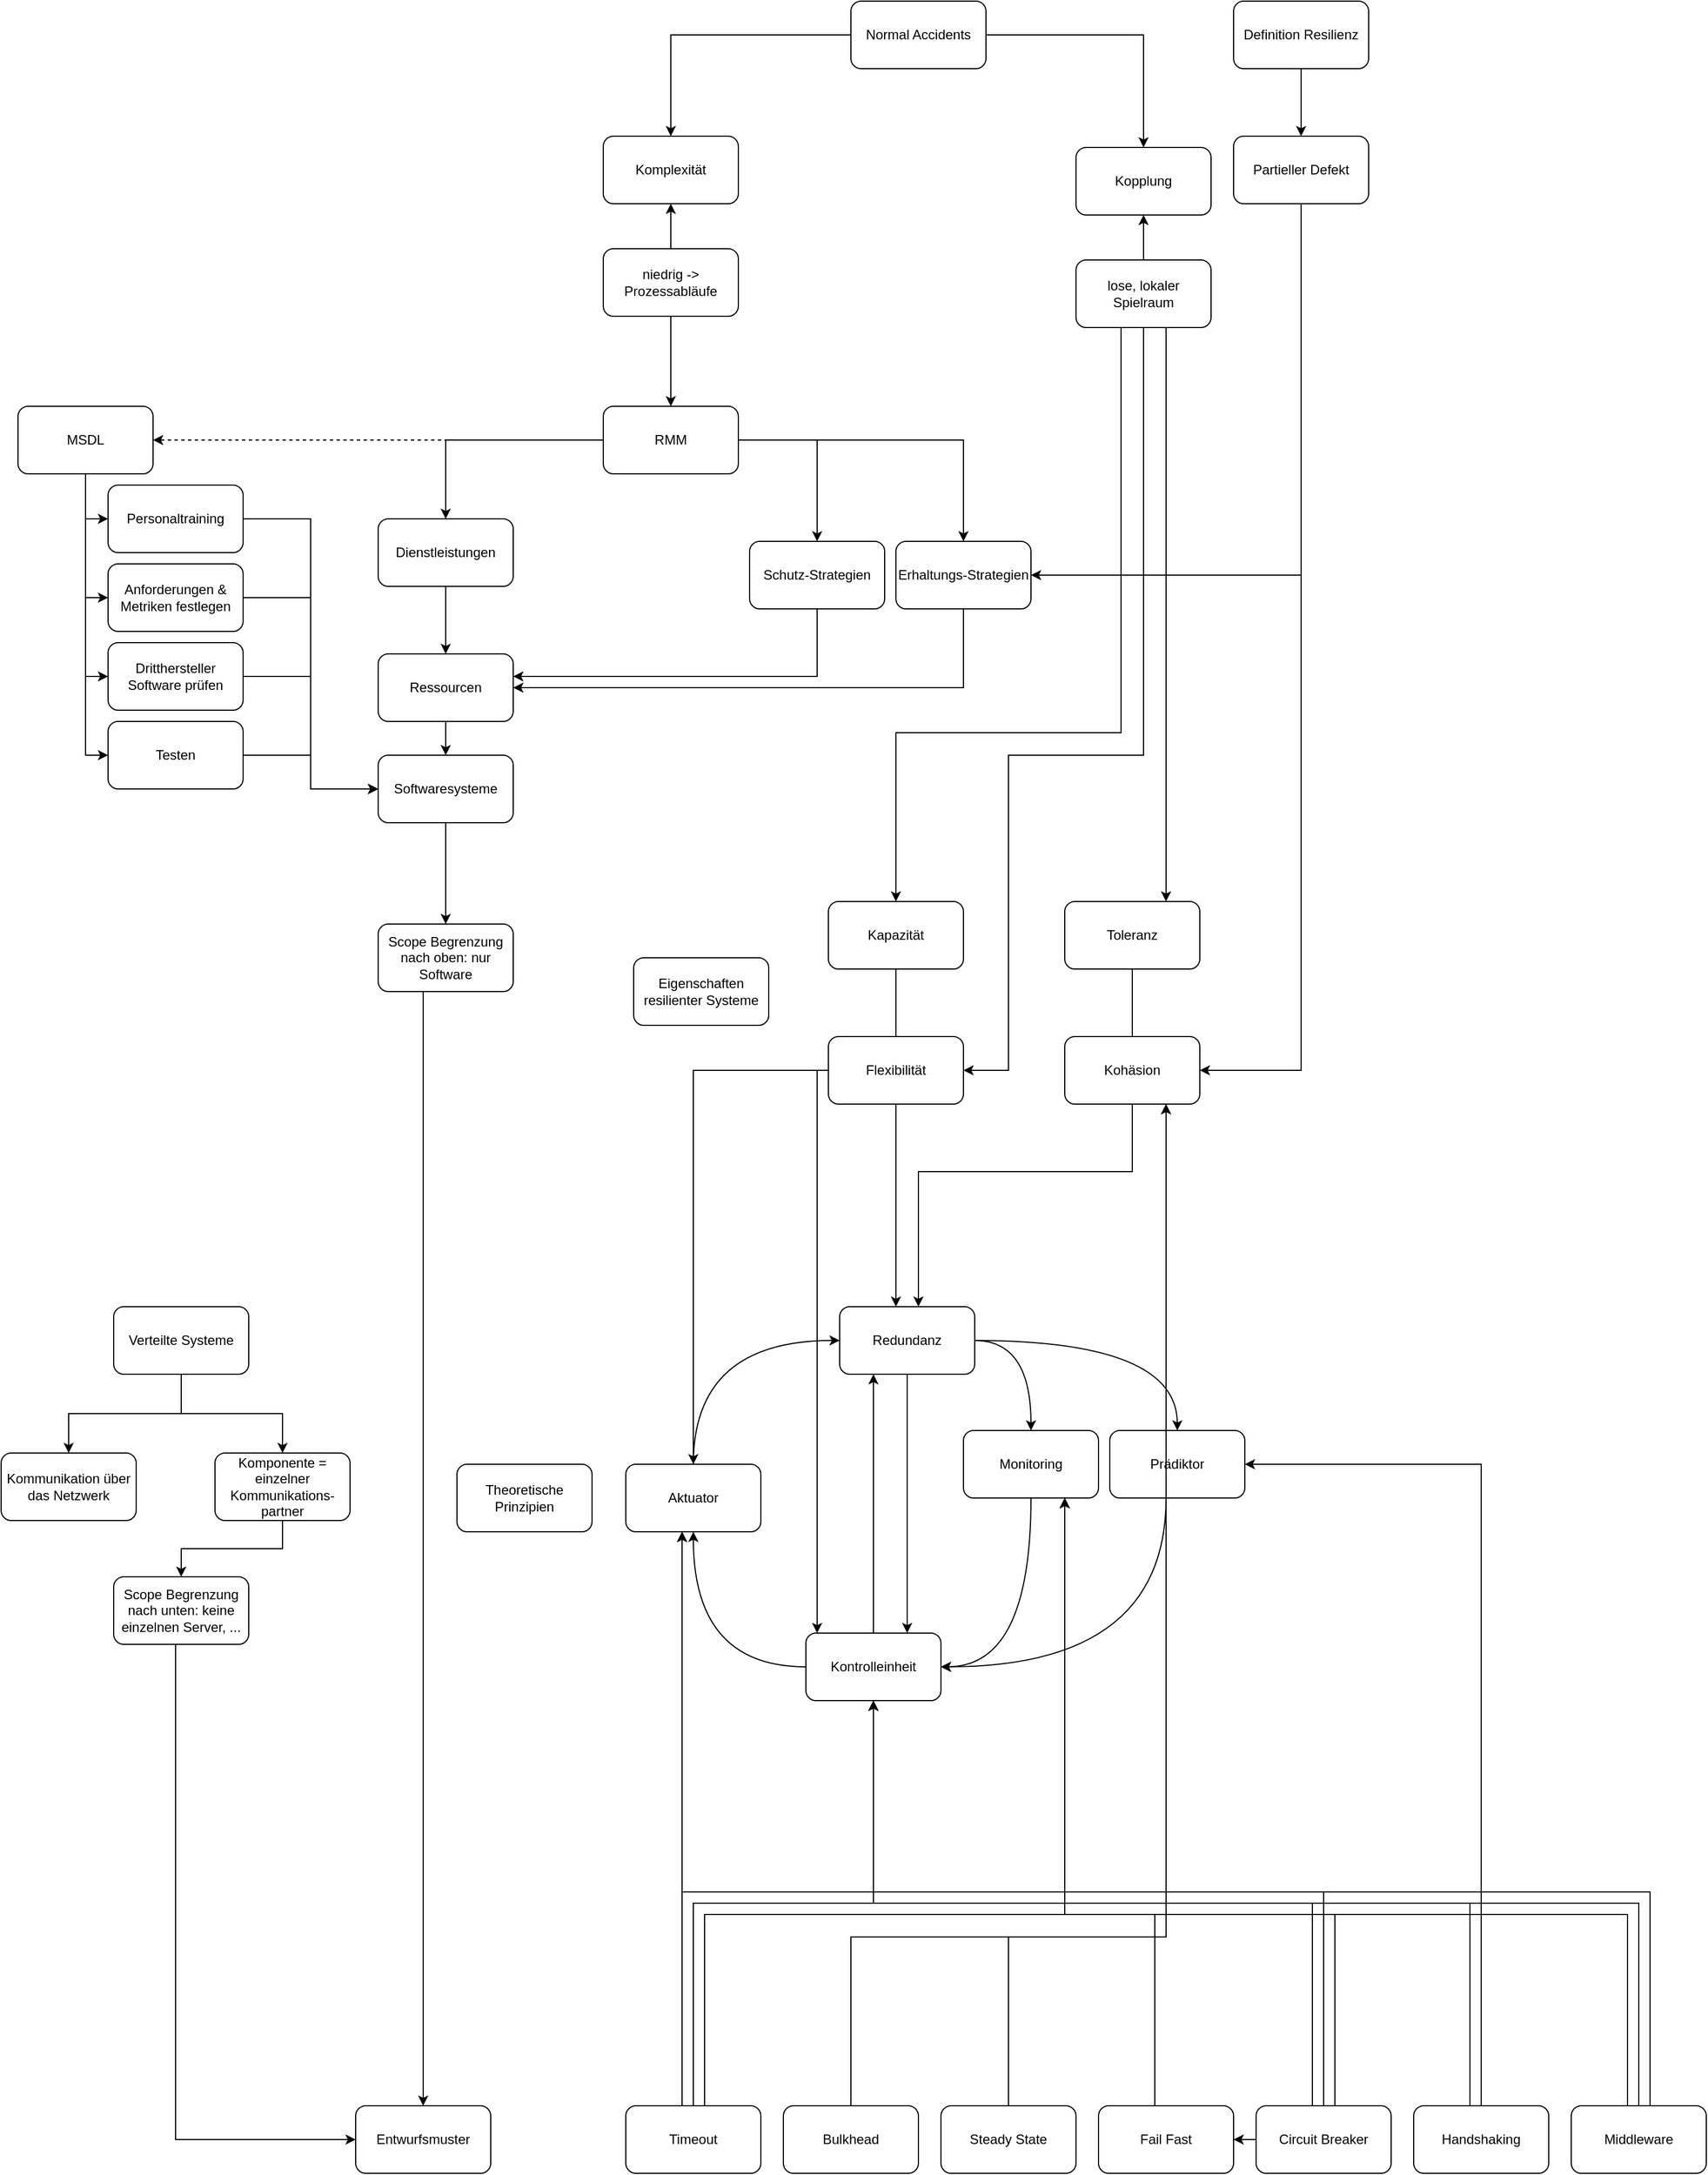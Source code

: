 <mxfile version="20.3.0" type="device"><diagram id="tiil5Mne8m82QeYLxz1C" name="Seite-1"><mxGraphModel dx="3083" dy="2204" grid="1" gridSize="10" guides="1" tooltips="1" connect="1" arrows="1" fold="1" page="1" pageScale="1" pageWidth="827" pageHeight="1169" math="0" shadow="0"><root><mxCell id="0"/><mxCell id="1" parent="0"/><mxCell id="skpT_CBVLvNewWPqFdhK-3" style="edgeStyle=orthogonalEdgeStyle;rounded=0;orthogonalLoop=1;jettySize=auto;html=1;" edge="1" parent="1" source="skpT_CBVLvNewWPqFdhK-1" target="skpT_CBVLvNewWPqFdhK-2"><mxGeometry relative="1" as="geometry"/></mxCell><mxCell id="skpT_CBVLvNewWPqFdhK-1" value="Definition Resilienz" style="rounded=1;whiteSpace=wrap;html=1;" vertex="1" parent="1"><mxGeometry x="60" y="140" width="120" height="60" as="geometry"/></mxCell><mxCell id="skpT_CBVLvNewWPqFdhK-38" style="edgeStyle=orthogonalEdgeStyle;rounded=0;orthogonalLoop=1;jettySize=auto;html=1;" edge="1" parent="1" source="skpT_CBVLvNewWPqFdhK-2" target="skpT_CBVLvNewWPqFdhK-35"><mxGeometry relative="1" as="geometry"><Array as="points"><mxPoint x="120" y="570"/><mxPoint x="120" y="570"/></Array></mxGeometry></mxCell><mxCell id="skpT_CBVLvNewWPqFdhK-67" style="edgeStyle=orthogonalEdgeStyle;rounded=0;orthogonalLoop=1;jettySize=auto;html=1;" edge="1" parent="1" source="skpT_CBVLvNewWPqFdhK-2" target="skpT_CBVLvNewWPqFdhK-59"><mxGeometry relative="1" as="geometry"><Array as="points"><mxPoint x="120" y="1090"/></Array></mxGeometry></mxCell><mxCell id="skpT_CBVLvNewWPqFdhK-2" value="Partieller Defekt" style="rounded=1;whiteSpace=wrap;html=1;" vertex="1" parent="1"><mxGeometry x="60" y="260" width="120" height="60" as="geometry"/></mxCell><mxCell id="skpT_CBVLvNewWPqFdhK-19" style="edgeStyle=orthogonalEdgeStyle;rounded=0;orthogonalLoop=1;jettySize=auto;html=1;" edge="1" parent="1" source="skpT_CBVLvNewWPqFdhK-14" target="skpT_CBVLvNewWPqFdhK-16"><mxGeometry relative="1" as="geometry"/></mxCell><mxCell id="skpT_CBVLvNewWPqFdhK-20" style="edgeStyle=orthogonalEdgeStyle;rounded=0;orthogonalLoop=1;jettySize=auto;html=1;" edge="1" parent="1" source="skpT_CBVLvNewWPqFdhK-14" target="skpT_CBVLvNewWPqFdhK-15"><mxGeometry relative="1" as="geometry"/></mxCell><mxCell id="skpT_CBVLvNewWPqFdhK-14" value="Normal Accidents" style="rounded=1;whiteSpace=wrap;html=1;" vertex="1" parent="1"><mxGeometry x="-280" y="140" width="120" height="60" as="geometry"/></mxCell><mxCell id="skpT_CBVLvNewWPqFdhK-15" value="Komplexität" style="rounded=1;whiteSpace=wrap;html=1;" vertex="1" parent="1"><mxGeometry x="-500" y="260" width="120" height="60" as="geometry"/></mxCell><mxCell id="skpT_CBVLvNewWPqFdhK-16" value="Kopplung" style="rounded=1;whiteSpace=wrap;html=1;" vertex="1" parent="1"><mxGeometry x="-80" y="270" width="120" height="60" as="geometry"/></mxCell><mxCell id="skpT_CBVLvNewWPqFdhK-18" style="edgeStyle=orthogonalEdgeStyle;rounded=0;orthogonalLoop=1;jettySize=auto;html=1;" edge="1" parent="1" source="skpT_CBVLvNewWPqFdhK-17" target="skpT_CBVLvNewWPqFdhK-16"><mxGeometry relative="1" as="geometry"/></mxCell><mxCell id="skpT_CBVLvNewWPqFdhK-64" style="edgeStyle=orthogonalEdgeStyle;rounded=0;orthogonalLoop=1;jettySize=auto;html=1;" edge="1" parent="1" source="skpT_CBVLvNewWPqFdhK-17" target="skpT_CBVLvNewWPqFdhK-56"><mxGeometry relative="1" as="geometry"><Array as="points"><mxPoint x="-40" y="790"/><mxPoint x="-240" y="790"/></Array></mxGeometry></mxCell><mxCell id="skpT_CBVLvNewWPqFdhK-65" style="edgeStyle=orthogonalEdgeStyle;rounded=0;orthogonalLoop=1;jettySize=auto;html=1;exitX=0.5;exitY=1;exitDx=0;exitDy=0;" edge="1" parent="1" source="skpT_CBVLvNewWPqFdhK-17" target="skpT_CBVLvNewWPqFdhK-57"><mxGeometry relative="1" as="geometry"><Array as="points"><mxPoint x="-20" y="810"/><mxPoint x="-140" y="810"/><mxPoint x="-140" y="1090"/></Array></mxGeometry></mxCell><mxCell id="skpT_CBVLvNewWPqFdhK-66" style="edgeStyle=orthogonalEdgeStyle;rounded=0;orthogonalLoop=1;jettySize=auto;html=1;" edge="1" parent="1" source="skpT_CBVLvNewWPqFdhK-17" target="skpT_CBVLvNewWPqFdhK-58"><mxGeometry relative="1" as="geometry"><Array as="points"><mxPoint y="680"/><mxPoint y="680"/></Array></mxGeometry></mxCell><mxCell id="skpT_CBVLvNewWPqFdhK-17" value="lose, lokaler Spielraum" style="rounded=1;whiteSpace=wrap;html=1;" vertex="1" parent="1"><mxGeometry x="-80" y="370" width="120" height="60" as="geometry"/></mxCell><mxCell id="skpT_CBVLvNewWPqFdhK-22" style="edgeStyle=orthogonalEdgeStyle;rounded=0;orthogonalLoop=1;jettySize=auto;html=1;" edge="1" parent="1" source="skpT_CBVLvNewWPqFdhK-21" target="skpT_CBVLvNewWPqFdhK-15"><mxGeometry relative="1" as="geometry"/></mxCell><mxCell id="skpT_CBVLvNewWPqFdhK-25" style="edgeStyle=orthogonalEdgeStyle;rounded=0;orthogonalLoop=1;jettySize=auto;html=1;" edge="1" parent="1" source="skpT_CBVLvNewWPqFdhK-21" target="skpT_CBVLvNewWPqFdhK-24"><mxGeometry relative="1" as="geometry"><Array as="points"><mxPoint x="-440" y="510"/><mxPoint x="-440" y="510"/></Array></mxGeometry></mxCell><mxCell id="skpT_CBVLvNewWPqFdhK-21" value="niedrig -&amp;gt; Prozessabläufe" style="rounded=1;whiteSpace=wrap;html=1;" vertex="1" parent="1"><mxGeometry x="-500" y="360" width="120" height="60" as="geometry"/></mxCell><mxCell id="skpT_CBVLvNewWPqFdhK-31" style="edgeStyle=orthogonalEdgeStyle;rounded=0;orthogonalLoop=1;jettySize=auto;html=1;" edge="1" parent="1" source="skpT_CBVLvNewWPqFdhK-24" target="skpT_CBVLvNewWPqFdhK-26"><mxGeometry relative="1" as="geometry"/></mxCell><mxCell id="skpT_CBVLvNewWPqFdhK-33" style="edgeStyle=orthogonalEdgeStyle;rounded=0;orthogonalLoop=1;jettySize=auto;html=1;" edge="1" parent="1" source="skpT_CBVLvNewWPqFdhK-24" target="skpT_CBVLvNewWPqFdhK-32"><mxGeometry relative="1" as="geometry"/></mxCell><mxCell id="skpT_CBVLvNewWPqFdhK-36" style="edgeStyle=orthogonalEdgeStyle;rounded=0;orthogonalLoop=1;jettySize=auto;html=1;" edge="1" parent="1" source="skpT_CBVLvNewWPqFdhK-24" target="skpT_CBVLvNewWPqFdhK-35"><mxGeometry relative="1" as="geometry"/></mxCell><mxCell id="skpT_CBVLvNewWPqFdhK-40" style="edgeStyle=orthogonalEdgeStyle;rounded=0;orthogonalLoop=1;jettySize=auto;html=1;dashed=1;" edge="1" parent="1" source="skpT_CBVLvNewWPqFdhK-24" target="skpT_CBVLvNewWPqFdhK-39"><mxGeometry relative="1" as="geometry"/></mxCell><mxCell id="skpT_CBVLvNewWPqFdhK-24" value="RMM" style="rounded=1;whiteSpace=wrap;html=1;" vertex="1" parent="1"><mxGeometry x="-500" y="500" width="120" height="60" as="geometry"/></mxCell><mxCell id="skpT_CBVLvNewWPqFdhK-29" style="edgeStyle=orthogonalEdgeStyle;rounded=0;orthogonalLoop=1;jettySize=auto;html=1;" edge="1" parent="1" source="skpT_CBVLvNewWPqFdhK-26" target="skpT_CBVLvNewWPqFdhK-27"><mxGeometry relative="1" as="geometry"/></mxCell><mxCell id="skpT_CBVLvNewWPqFdhK-26" value="Dienstleistungen" style="rounded=1;whiteSpace=wrap;html=1;" vertex="1" parent="1"><mxGeometry x="-700" y="600" width="120" height="60" as="geometry"/></mxCell><mxCell id="skpT_CBVLvNewWPqFdhK-54" style="edgeStyle=orthogonalEdgeStyle;rounded=0;orthogonalLoop=1;jettySize=auto;html=1;" edge="1" parent="1" source="skpT_CBVLvNewWPqFdhK-27" target="skpT_CBVLvNewWPqFdhK-30"><mxGeometry relative="1" as="geometry"><Array as="points"><mxPoint x="-640" y="790"/><mxPoint x="-640" y="790"/></Array></mxGeometry></mxCell><mxCell id="skpT_CBVLvNewWPqFdhK-27" value="Ressourcen" style="rounded=1;whiteSpace=wrap;html=1;" vertex="1" parent="1"><mxGeometry x="-700" y="720" width="120" height="60" as="geometry"/></mxCell><mxCell id="skpT_CBVLvNewWPqFdhK-90" style="edgeStyle=orthogonalEdgeStyle;rounded=0;orthogonalLoop=1;jettySize=auto;html=1;" edge="1" parent="1" source="skpT_CBVLvNewWPqFdhK-30" target="skpT_CBVLvNewWPqFdhK-89"><mxGeometry relative="1" as="geometry"/></mxCell><mxCell id="skpT_CBVLvNewWPqFdhK-30" value="Softwaresysteme" style="rounded=1;whiteSpace=wrap;html=1;" vertex="1" parent="1"><mxGeometry x="-700" y="810" width="120" height="60" as="geometry"/></mxCell><mxCell id="skpT_CBVLvNewWPqFdhK-34" style="edgeStyle=orthogonalEdgeStyle;rounded=0;orthogonalLoop=1;jettySize=auto;html=1;exitX=0.5;exitY=1;exitDx=0;exitDy=0;" edge="1" parent="1" source="skpT_CBVLvNewWPqFdhK-32" target="skpT_CBVLvNewWPqFdhK-27"><mxGeometry relative="1" as="geometry"><Array as="points"><mxPoint x="-310" y="740"/></Array></mxGeometry></mxCell><mxCell id="skpT_CBVLvNewWPqFdhK-32" value="Schutz-Strategien" style="rounded=1;whiteSpace=wrap;html=1;" vertex="1" parent="1"><mxGeometry x="-370" y="620" width="120" height="60" as="geometry"/></mxCell><mxCell id="skpT_CBVLvNewWPqFdhK-37" style="edgeStyle=orthogonalEdgeStyle;rounded=0;orthogonalLoop=1;jettySize=auto;html=1;exitX=0.5;exitY=1;exitDx=0;exitDy=0;" edge="1" parent="1" source="skpT_CBVLvNewWPqFdhK-35" target="skpT_CBVLvNewWPqFdhK-27"><mxGeometry relative="1" as="geometry"><Array as="points"><mxPoint x="-180" y="750"/></Array></mxGeometry></mxCell><mxCell id="skpT_CBVLvNewWPqFdhK-35" value="Erhaltungs-Strategien" style="rounded=1;whiteSpace=wrap;html=1;" vertex="1" parent="1"><mxGeometry x="-240" y="620" width="120" height="60" as="geometry"/></mxCell><mxCell id="skpT_CBVLvNewWPqFdhK-42" style="edgeStyle=orthogonalEdgeStyle;rounded=0;orthogonalLoop=1;jettySize=auto;html=1;entryX=0;entryY=0.5;entryDx=0;entryDy=0;" edge="1" parent="1" source="skpT_CBVLvNewWPqFdhK-39" target="skpT_CBVLvNewWPqFdhK-41"><mxGeometry relative="1" as="geometry"/></mxCell><mxCell id="skpT_CBVLvNewWPqFdhK-44" style="edgeStyle=orthogonalEdgeStyle;rounded=0;orthogonalLoop=1;jettySize=auto;html=1;entryX=0;entryY=0.5;entryDx=0;entryDy=0;" edge="1" parent="1" source="skpT_CBVLvNewWPqFdhK-39" target="skpT_CBVLvNewWPqFdhK-43"><mxGeometry relative="1" as="geometry"/></mxCell><mxCell id="skpT_CBVLvNewWPqFdhK-46" style="edgeStyle=orthogonalEdgeStyle;rounded=0;orthogonalLoop=1;jettySize=auto;html=1;entryX=0;entryY=0.5;entryDx=0;entryDy=0;" edge="1" parent="1" source="skpT_CBVLvNewWPqFdhK-39" target="skpT_CBVLvNewWPqFdhK-45"><mxGeometry relative="1" as="geometry"/></mxCell><mxCell id="skpT_CBVLvNewWPqFdhK-48" style="edgeStyle=orthogonalEdgeStyle;rounded=0;orthogonalLoop=1;jettySize=auto;html=1;entryX=0;entryY=0.5;entryDx=0;entryDy=0;" edge="1" parent="1" source="skpT_CBVLvNewWPqFdhK-39" target="skpT_CBVLvNewWPqFdhK-47"><mxGeometry relative="1" as="geometry"/></mxCell><mxCell id="skpT_CBVLvNewWPqFdhK-39" value="MSDL" style="rounded=1;whiteSpace=wrap;html=1;" vertex="1" parent="1"><mxGeometry x="-1020" y="500" width="120" height="60" as="geometry"/></mxCell><mxCell id="skpT_CBVLvNewWPqFdhK-49" style="edgeStyle=orthogonalEdgeStyle;rounded=0;orthogonalLoop=1;jettySize=auto;html=1;entryX=0;entryY=0.5;entryDx=0;entryDy=0;" edge="1" parent="1" source="skpT_CBVLvNewWPqFdhK-41" target="skpT_CBVLvNewWPqFdhK-30"><mxGeometry relative="1" as="geometry"/></mxCell><mxCell id="skpT_CBVLvNewWPqFdhK-41" value="Personaltraining" style="rounded=1;whiteSpace=wrap;html=1;" vertex="1" parent="1"><mxGeometry x="-940" y="570" width="120" height="60" as="geometry"/></mxCell><mxCell id="skpT_CBVLvNewWPqFdhK-50" style="edgeStyle=orthogonalEdgeStyle;rounded=0;orthogonalLoop=1;jettySize=auto;html=1;entryX=0;entryY=0.5;entryDx=0;entryDy=0;" edge="1" parent="1" source="skpT_CBVLvNewWPqFdhK-43" target="skpT_CBVLvNewWPqFdhK-30"><mxGeometry relative="1" as="geometry"><mxPoint x="-680" y="790" as="targetPoint"/></mxGeometry></mxCell><mxCell id="skpT_CBVLvNewWPqFdhK-43" value="Anforderungen &amp;amp; Metriken festlegen" style="rounded=1;whiteSpace=wrap;html=1;" vertex="1" parent="1"><mxGeometry x="-940" y="640" width="120" height="60" as="geometry"/></mxCell><mxCell id="skpT_CBVLvNewWPqFdhK-51" style="edgeStyle=orthogonalEdgeStyle;rounded=0;orthogonalLoop=1;jettySize=auto;html=1;entryX=0;entryY=0.5;entryDx=0;entryDy=0;" edge="1" parent="1" source="skpT_CBVLvNewWPqFdhK-45" target="skpT_CBVLvNewWPqFdhK-30"><mxGeometry relative="1" as="geometry"><mxPoint x="-680" y="790" as="targetPoint"/></mxGeometry></mxCell><mxCell id="skpT_CBVLvNewWPqFdhK-45" value="Dritthersteller Software prüfen" style="rounded=1;whiteSpace=wrap;html=1;" vertex="1" parent="1"><mxGeometry x="-940" y="710" width="120" height="60" as="geometry"/></mxCell><mxCell id="skpT_CBVLvNewWPqFdhK-52" style="edgeStyle=orthogonalEdgeStyle;rounded=0;orthogonalLoop=1;jettySize=auto;html=1;entryX=0;entryY=0.5;entryDx=0;entryDy=0;" edge="1" parent="1" source="skpT_CBVLvNewWPqFdhK-47" target="skpT_CBVLvNewWPqFdhK-30"><mxGeometry relative="1" as="geometry"/></mxCell><mxCell id="skpT_CBVLvNewWPqFdhK-47" value="Testen" style="rounded=1;whiteSpace=wrap;html=1;" vertex="1" parent="1"><mxGeometry x="-940" y="780" width="120" height="60" as="geometry"/></mxCell><mxCell id="skpT_CBVLvNewWPqFdhK-55" value="Eigenschaften resilienter Systeme" style="rounded=1;whiteSpace=wrap;html=1;" vertex="1" parent="1"><mxGeometry x="-473" y="990" width="120" height="60" as="geometry"/></mxCell><mxCell id="skpT_CBVLvNewWPqFdhK-70" style="edgeStyle=orthogonalEdgeStyle;rounded=0;orthogonalLoop=1;jettySize=auto;html=1;" edge="1" parent="1" source="skpT_CBVLvNewWPqFdhK-56" target="skpT_CBVLvNewWPqFdhK-69"><mxGeometry relative="1" as="geometry"><Array as="points"><mxPoint x="-240" y="1220"/><mxPoint x="-240" y="1220"/></Array></mxGeometry></mxCell><mxCell id="skpT_CBVLvNewWPqFdhK-56" value="Kapazität" style="rounded=1;whiteSpace=wrap;html=1;" vertex="1" parent="1"><mxGeometry x="-300" y="940" width="120" height="60" as="geometry"/></mxCell><mxCell id="skpT_CBVLvNewWPqFdhK-82" style="edgeStyle=orthogonalEdgeStyle;rounded=0;orthogonalLoop=1;jettySize=auto;html=1;" edge="1" parent="1" source="skpT_CBVLvNewWPqFdhK-57" target="skpT_CBVLvNewWPqFdhK-74"><mxGeometry relative="1" as="geometry"><Array as="points"><mxPoint x="-310" y="1090"/></Array></mxGeometry></mxCell><mxCell id="skpT_CBVLvNewWPqFdhK-83" style="edgeStyle=orthogonalEdgeStyle;rounded=0;orthogonalLoop=1;jettySize=auto;html=1;" edge="1" parent="1" source="skpT_CBVLvNewWPqFdhK-57" target="skpT_CBVLvNewWPqFdhK-75"><mxGeometry relative="1" as="geometry"/></mxCell><mxCell id="skpT_CBVLvNewWPqFdhK-57" value="Flexibilität" style="rounded=1;whiteSpace=wrap;html=1;" vertex="1" parent="1"><mxGeometry x="-300" y="1060" width="120" height="60" as="geometry"/></mxCell><mxCell id="skpT_CBVLvNewWPqFdhK-71" style="edgeStyle=orthogonalEdgeStyle;rounded=0;orthogonalLoop=1;jettySize=auto;html=1;" edge="1" parent="1" source="skpT_CBVLvNewWPqFdhK-58" target="skpT_CBVLvNewWPqFdhK-69"><mxGeometry relative="1" as="geometry"><Array as="points"><mxPoint x="-30" y="1180"/><mxPoint x="-220" y="1180"/></Array></mxGeometry></mxCell><mxCell id="skpT_CBVLvNewWPqFdhK-58" value="Toleranz" style="rounded=1;whiteSpace=wrap;html=1;" vertex="1" parent="1"><mxGeometry x="-90" y="940" width="120" height="60" as="geometry"/></mxCell><mxCell id="skpT_CBVLvNewWPqFdhK-59" value="Kohäsion" style="rounded=1;whiteSpace=wrap;html=1;" vertex="1" parent="1"><mxGeometry x="-90" y="1060" width="120" height="60" as="geometry"/></mxCell><mxCell id="skpT_CBVLvNewWPqFdhK-68" value="Theoretische Prinzipien" style="rounded=1;whiteSpace=wrap;html=1;" vertex="1" parent="1"><mxGeometry x="-630" y="1440" width="120" height="60" as="geometry"/></mxCell><mxCell id="skpT_CBVLvNewWPqFdhK-76" style="edgeStyle=orthogonalEdgeStyle;rounded=0;orthogonalLoop=1;jettySize=auto;html=1;curved=1;" edge="1" parent="1" source="skpT_CBVLvNewWPqFdhK-69" target="skpT_CBVLvNewWPqFdhK-74"><mxGeometry relative="1" as="geometry"><Array as="points"><mxPoint x="-230" y="1470"/><mxPoint x="-230" y="1470"/></Array></mxGeometry></mxCell><mxCell id="skpT_CBVLvNewWPqFdhK-119" style="edgeStyle=orthogonalEdgeStyle;rounded=0;orthogonalLoop=1;jettySize=auto;html=1;curved=1;" edge="1" parent="1" source="skpT_CBVLvNewWPqFdhK-69" target="skpT_CBVLvNewWPqFdhK-72"><mxGeometry relative="1" as="geometry"><Array as="points"><mxPoint x="-120" y="1330"/></Array></mxGeometry></mxCell><mxCell id="skpT_CBVLvNewWPqFdhK-120" style="edgeStyle=orthogonalEdgeStyle;curved=1;rounded=0;orthogonalLoop=1;jettySize=auto;html=1;" edge="1" parent="1" source="skpT_CBVLvNewWPqFdhK-69" target="skpT_CBVLvNewWPqFdhK-73"><mxGeometry relative="1" as="geometry"><Array as="points"><mxPoint x="10" y="1330"/></Array></mxGeometry></mxCell><mxCell id="skpT_CBVLvNewWPqFdhK-69" value="Redundanz" style="rounded=1;whiteSpace=wrap;html=1;" vertex="1" parent="1"><mxGeometry x="-290" y="1300" width="120" height="60" as="geometry"/></mxCell><mxCell id="skpT_CBVLvNewWPqFdhK-77" style="edgeStyle=orthogonalEdgeStyle;rounded=0;orthogonalLoop=1;jettySize=auto;html=1;curved=1;exitX=0.5;exitY=1;exitDx=0;exitDy=0;" edge="1" parent="1" source="skpT_CBVLvNewWPqFdhK-72" target="skpT_CBVLvNewWPqFdhK-74"><mxGeometry relative="1" as="geometry"><mxPoint x="-70" y="1440" as="targetPoint"/><Array as="points"><mxPoint x="-120" y="1620"/></Array></mxGeometry></mxCell><mxCell id="skpT_CBVLvNewWPqFdhK-72" value="Monitoring" style="rounded=1;whiteSpace=wrap;html=1;" vertex="1" parent="1"><mxGeometry x="-180" y="1410" width="120" height="60" as="geometry"/></mxCell><mxCell id="skpT_CBVLvNewWPqFdhK-78" style="edgeStyle=orthogonalEdgeStyle;rounded=0;orthogonalLoop=1;jettySize=auto;html=1;curved=1;entryX=1;entryY=0.5;entryDx=0;entryDy=0;" edge="1" parent="1" source="skpT_CBVLvNewWPqFdhK-73" target="skpT_CBVLvNewWPqFdhK-74"><mxGeometry relative="1" as="geometry"><Array as="points"><mxPoint y="1620"/></Array></mxGeometry></mxCell><mxCell id="skpT_CBVLvNewWPqFdhK-73" value="Prädiktor" style="rounded=1;whiteSpace=wrap;html=1;" vertex="1" parent="1"><mxGeometry x="-50" y="1410" width="120" height="60" as="geometry"/></mxCell><mxCell id="skpT_CBVLvNewWPqFdhK-79" style="edgeStyle=orthogonalEdgeStyle;rounded=0;orthogonalLoop=1;jettySize=auto;html=1;curved=1;entryX=0.5;entryY=1;entryDx=0;entryDy=0;exitX=0;exitY=0.5;exitDx=0;exitDy=0;" edge="1" parent="1" source="skpT_CBVLvNewWPqFdhK-74" target="skpT_CBVLvNewWPqFdhK-75"><mxGeometry relative="1" as="geometry"/></mxCell><mxCell id="skpT_CBVLvNewWPqFdhK-121" style="edgeStyle=orthogonalEdgeStyle;curved=1;rounded=0;orthogonalLoop=1;jettySize=auto;html=1;" edge="1" parent="1" source="skpT_CBVLvNewWPqFdhK-74" target="skpT_CBVLvNewWPqFdhK-69"><mxGeometry relative="1" as="geometry"><Array as="points"><mxPoint x="-260" y="1420"/><mxPoint x="-260" y="1420"/></Array></mxGeometry></mxCell><mxCell id="skpT_CBVLvNewWPqFdhK-74" value="Kontrolleinheit" style="rounded=1;whiteSpace=wrap;html=1;" vertex="1" parent="1"><mxGeometry x="-320" y="1590" width="120" height="60" as="geometry"/></mxCell><mxCell id="skpT_CBVLvNewWPqFdhK-80" style="edgeStyle=orthogonalEdgeStyle;rounded=0;orthogonalLoop=1;jettySize=auto;html=1;curved=1;entryX=0;entryY=0.5;entryDx=0;entryDy=0;exitX=0.5;exitY=0;exitDx=0;exitDy=0;" edge="1" parent="1" source="skpT_CBVLvNewWPqFdhK-75" target="skpT_CBVLvNewWPqFdhK-69"><mxGeometry relative="1" as="geometry"><Array as="points"><mxPoint x="-420" y="1330"/></Array></mxGeometry></mxCell><mxCell id="skpT_CBVLvNewWPqFdhK-75" value="Aktuator" style="rounded=1;whiteSpace=wrap;html=1;" vertex="1" parent="1"><mxGeometry x="-480" y="1440" width="120" height="60" as="geometry"/></mxCell><mxCell id="skpT_CBVLvNewWPqFdhK-86" style="edgeStyle=orthogonalEdgeStyle;rounded=0;orthogonalLoop=1;jettySize=auto;html=1;" edge="1" parent="1" source="skpT_CBVLvNewWPqFdhK-84" target="skpT_CBVLvNewWPqFdhK-85"><mxGeometry relative="1" as="geometry"/></mxCell><mxCell id="skpT_CBVLvNewWPqFdhK-88" style="edgeStyle=orthogonalEdgeStyle;rounded=0;orthogonalLoop=1;jettySize=auto;html=1;" edge="1" parent="1" source="skpT_CBVLvNewWPqFdhK-84" target="skpT_CBVLvNewWPqFdhK-87"><mxGeometry relative="1" as="geometry"/></mxCell><mxCell id="skpT_CBVLvNewWPqFdhK-84" value="Verteilte Systeme" style="rounded=1;whiteSpace=wrap;html=1;" vertex="1" parent="1"><mxGeometry x="-935" y="1300" width="120" height="60" as="geometry"/></mxCell><mxCell id="skpT_CBVLvNewWPqFdhK-85" value="Kommunikation über das Netzwerk" style="rounded=1;whiteSpace=wrap;html=1;" vertex="1" parent="1"><mxGeometry x="-1035" y="1430" width="120" height="60" as="geometry"/></mxCell><mxCell id="skpT_CBVLvNewWPqFdhK-92" style="edgeStyle=orthogonalEdgeStyle;rounded=0;orthogonalLoop=1;jettySize=auto;html=1;" edge="1" parent="1" source="skpT_CBVLvNewWPqFdhK-87" target="skpT_CBVLvNewWPqFdhK-91"><mxGeometry relative="1" as="geometry"/></mxCell><mxCell id="skpT_CBVLvNewWPqFdhK-87" value="Komponente = einzelner Kommunikations-partner" style="rounded=1;whiteSpace=wrap;html=1;" vertex="1" parent="1"><mxGeometry x="-845" y="1430" width="120" height="60" as="geometry"/></mxCell><mxCell id="skpT_CBVLvNewWPqFdhK-117" style="edgeStyle=orthogonalEdgeStyle;rounded=0;orthogonalLoop=1;jettySize=auto;html=1;" edge="1" parent="1" source="skpT_CBVLvNewWPqFdhK-89" target="skpT_CBVLvNewWPqFdhK-93"><mxGeometry relative="1" as="geometry"><Array as="points"><mxPoint x="-660" y="1270"/><mxPoint x="-660" y="1270"/></Array></mxGeometry></mxCell><mxCell id="skpT_CBVLvNewWPqFdhK-89" value="Scope Begrenzung nach oben: nur Software" style="rounded=1;whiteSpace=wrap;html=1;" vertex="1" parent="1"><mxGeometry x="-700" y="960" width="120" height="60" as="geometry"/></mxCell><mxCell id="skpT_CBVLvNewWPqFdhK-118" style="edgeStyle=orthogonalEdgeStyle;rounded=0;orthogonalLoop=1;jettySize=auto;html=1;" edge="1" parent="1" source="skpT_CBVLvNewWPqFdhK-91" target="skpT_CBVLvNewWPqFdhK-93"><mxGeometry relative="1" as="geometry"><Array as="points"><mxPoint x="-880" y="2040"/></Array></mxGeometry></mxCell><mxCell id="skpT_CBVLvNewWPqFdhK-91" value="Scope Begrenzung nach unten: keine einzelnen Server, ..." style="rounded=1;whiteSpace=wrap;html=1;" vertex="1" parent="1"><mxGeometry x="-935" y="1540" width="120" height="60" as="geometry"/></mxCell><mxCell id="skpT_CBVLvNewWPqFdhK-93" value="Entwurfsmuster" style="rounded=1;whiteSpace=wrap;html=1;" vertex="1" parent="1"><mxGeometry x="-720" y="2010" width="120" height="60" as="geometry"/></mxCell><mxCell id="skpT_CBVLvNewWPqFdhK-95" style="edgeStyle=orthogonalEdgeStyle;rounded=0;orthogonalLoop=1;jettySize=auto;html=1;" edge="1" parent="1" source="skpT_CBVLvNewWPqFdhK-94" target="skpT_CBVLvNewWPqFdhK-74"><mxGeometry relative="1" as="geometry"><Array as="points"><mxPoint x="-420" y="1830"/><mxPoint x="-260" y="1830"/></Array></mxGeometry></mxCell><mxCell id="skpT_CBVLvNewWPqFdhK-96" style="edgeStyle=orthogonalEdgeStyle;rounded=0;orthogonalLoop=1;jettySize=auto;html=1;" edge="1" parent="1" source="skpT_CBVLvNewWPqFdhK-94" target="skpT_CBVLvNewWPqFdhK-75"><mxGeometry relative="1" as="geometry"><Array as="points"><mxPoint x="-430" y="1760"/><mxPoint x="-430" y="1760"/></Array></mxGeometry></mxCell><mxCell id="skpT_CBVLvNewWPqFdhK-97" style="edgeStyle=orthogonalEdgeStyle;rounded=0;orthogonalLoop=1;jettySize=auto;html=1;" edge="1" parent="1" source="skpT_CBVLvNewWPqFdhK-94" target="skpT_CBVLvNewWPqFdhK-72"><mxGeometry relative="1" as="geometry"><Array as="points"><mxPoint x="-410" y="1840"/><mxPoint x="-90" y="1840"/></Array></mxGeometry></mxCell><mxCell id="skpT_CBVLvNewWPqFdhK-94" value="Timeout" style="rounded=1;whiteSpace=wrap;html=1;" vertex="1" parent="1"><mxGeometry x="-480" y="2010" width="120" height="60" as="geometry"/></mxCell><mxCell id="skpT_CBVLvNewWPqFdhK-99" style="edgeStyle=orthogonalEdgeStyle;rounded=0;orthogonalLoop=1;jettySize=auto;html=1;entryX=0.75;entryY=1;entryDx=0;entryDy=0;" edge="1" parent="1" source="skpT_CBVLvNewWPqFdhK-98" target="skpT_CBVLvNewWPqFdhK-59"><mxGeometry relative="1" as="geometry"><Array as="points"><mxPoint x="-280" y="1860"/><mxPoint y="1860"/></Array></mxGeometry></mxCell><mxCell id="skpT_CBVLvNewWPqFdhK-98" value="Bulkhead" style="rounded=1;whiteSpace=wrap;html=1;" vertex="1" parent="1"><mxGeometry x="-340" y="2010" width="120" height="60" as="geometry"/></mxCell><mxCell id="skpT_CBVLvNewWPqFdhK-101" style="edgeStyle=orthogonalEdgeStyle;rounded=0;orthogonalLoop=1;jettySize=auto;html=1;" edge="1" parent="1" source="skpT_CBVLvNewWPqFdhK-100"><mxGeometry relative="1" as="geometry"><mxPoint y="1120" as="targetPoint"/><Array as="points"><mxPoint x="-140" y="1860"/><mxPoint y="1860"/></Array></mxGeometry></mxCell><mxCell id="skpT_CBVLvNewWPqFdhK-100" value="Steady State" style="rounded=1;whiteSpace=wrap;html=1;" vertex="1" parent="1"><mxGeometry x="-200" y="2010" width="120" height="60" as="geometry"/></mxCell><mxCell id="skpT_CBVLvNewWPqFdhK-103" style="edgeStyle=orthogonalEdgeStyle;rounded=0;orthogonalLoop=1;jettySize=auto;html=1;" edge="1" parent="1" source="skpT_CBVLvNewWPqFdhK-102" target="skpT_CBVLvNewWPqFdhK-72"><mxGeometry relative="1" as="geometry"><Array as="points"><mxPoint x="-10" y="1840"/><mxPoint x="-90" y="1840"/></Array></mxGeometry></mxCell><mxCell id="skpT_CBVLvNewWPqFdhK-102" value="Fail Fast" style="rounded=1;whiteSpace=wrap;html=1;" vertex="1" parent="1"><mxGeometry x="-60" y="2010" width="120" height="60" as="geometry"/></mxCell><mxCell id="skpT_CBVLvNewWPqFdhK-105" style="edgeStyle=orthogonalEdgeStyle;rounded=0;orthogonalLoop=1;jettySize=auto;html=1;" edge="1" parent="1" source="skpT_CBVLvNewWPqFdhK-104" target="skpT_CBVLvNewWPqFdhK-74"><mxGeometry relative="1" as="geometry"><Array as="points"><mxPoint x="130" y="1830"/><mxPoint x="-260" y="1830"/></Array></mxGeometry></mxCell><mxCell id="skpT_CBVLvNewWPqFdhK-106" style="edgeStyle=orthogonalEdgeStyle;rounded=0;orthogonalLoop=1;jettySize=auto;html=1;" edge="1" parent="1" source="skpT_CBVLvNewWPqFdhK-104" target="skpT_CBVLvNewWPqFdhK-75"><mxGeometry relative="1" as="geometry"><Array as="points"><mxPoint x="140" y="1820"/><mxPoint x="-430" y="1820"/></Array></mxGeometry></mxCell><mxCell id="skpT_CBVLvNewWPqFdhK-107" style="edgeStyle=orthogonalEdgeStyle;rounded=0;orthogonalLoop=1;jettySize=auto;html=1;" edge="1" parent="1" source="skpT_CBVLvNewWPqFdhK-104" target="skpT_CBVLvNewWPqFdhK-72"><mxGeometry relative="1" as="geometry"><Array as="points"><mxPoint x="150" y="1840"/><mxPoint x="-90" y="1840"/></Array></mxGeometry></mxCell><mxCell id="skpT_CBVLvNewWPqFdhK-108" style="edgeStyle=orthogonalEdgeStyle;rounded=0;orthogonalLoop=1;jettySize=auto;html=1;" edge="1" parent="1" source="skpT_CBVLvNewWPqFdhK-104" target="skpT_CBVLvNewWPqFdhK-102"><mxGeometry relative="1" as="geometry"/></mxCell><mxCell id="skpT_CBVLvNewWPqFdhK-104" value="Circuit Breaker" style="rounded=1;whiteSpace=wrap;html=1;" vertex="1" parent="1"><mxGeometry x="80" y="2010" width="120" height="60" as="geometry"/></mxCell><mxCell id="skpT_CBVLvNewWPqFdhK-110" style="edgeStyle=orthogonalEdgeStyle;rounded=0;orthogonalLoop=1;jettySize=auto;html=1;" edge="1" parent="1" source="skpT_CBVLvNewWPqFdhK-109" target="skpT_CBVLvNewWPqFdhK-74"><mxGeometry relative="1" as="geometry"><mxPoint x="120" y="1510" as="targetPoint"/><Array as="points"><mxPoint x="270" y="1830"/><mxPoint x="-260" y="1830"/></Array></mxGeometry></mxCell><mxCell id="skpT_CBVLvNewWPqFdhK-111" style="edgeStyle=orthogonalEdgeStyle;rounded=0;orthogonalLoop=1;jettySize=auto;html=1;" edge="1" parent="1" source="skpT_CBVLvNewWPqFdhK-109" target="skpT_CBVLvNewWPqFdhK-73"><mxGeometry relative="1" as="geometry"><Array as="points"><mxPoint x="280" y="1440"/></Array></mxGeometry></mxCell><mxCell id="skpT_CBVLvNewWPqFdhK-109" value="Handshaking" style="rounded=1;whiteSpace=wrap;html=1;" vertex="1" parent="1"><mxGeometry x="220" y="2010" width="120" height="60" as="geometry"/></mxCell><mxCell id="skpT_CBVLvNewWPqFdhK-114" style="edgeStyle=orthogonalEdgeStyle;rounded=0;orthogonalLoop=1;jettySize=auto;html=1;" edge="1" parent="1" source="skpT_CBVLvNewWPqFdhK-113" target="skpT_CBVLvNewWPqFdhK-74"><mxGeometry relative="1" as="geometry"><Array as="points"><mxPoint x="420" y="1830"/><mxPoint x="-260" y="1830"/></Array></mxGeometry></mxCell><mxCell id="skpT_CBVLvNewWPqFdhK-115" style="edgeStyle=orthogonalEdgeStyle;rounded=0;orthogonalLoop=1;jettySize=auto;html=1;" edge="1" parent="1" source="skpT_CBVLvNewWPqFdhK-113" target="skpT_CBVLvNewWPqFdhK-75"><mxGeometry relative="1" as="geometry"><Array as="points"><mxPoint x="430" y="1820"/><mxPoint x="-430" y="1820"/></Array></mxGeometry></mxCell><mxCell id="skpT_CBVLvNewWPqFdhK-116" style="edgeStyle=orthogonalEdgeStyle;rounded=0;orthogonalLoop=1;jettySize=auto;html=1;" edge="1" parent="1" source="skpT_CBVLvNewWPqFdhK-113" target="skpT_CBVLvNewWPqFdhK-72"><mxGeometry relative="1" as="geometry"><Array as="points"><mxPoint x="410" y="1840"/><mxPoint x="-90" y="1840"/></Array></mxGeometry></mxCell><mxCell id="skpT_CBVLvNewWPqFdhK-113" value="Middleware" style="rounded=1;whiteSpace=wrap;html=1;" vertex="1" parent="1"><mxGeometry x="360" y="2010" width="120" height="60" as="geometry"/></mxCell></root></mxGraphModel></diagram></mxfile>
